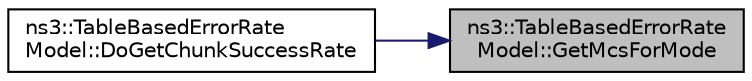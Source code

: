 digraph "ns3::TableBasedErrorRateModel::GetMcsForMode"
{
 // LATEX_PDF_SIZE
  edge [fontname="Helvetica",fontsize="10",labelfontname="Helvetica",labelfontsize="10"];
  node [fontname="Helvetica",fontsize="10",shape=record];
  rankdir="RL";
  Node1 [label="ns3::TableBasedErrorRate\lModel::GetMcsForMode",height=0.2,width=0.4,color="black", fillcolor="grey75", style="filled", fontcolor="black",tooltip="Utility function to convert WifiMode to an MCS value."];
  Node1 -> Node2 [dir="back",color="midnightblue",fontsize="10",style="solid",fontname="Helvetica"];
  Node2 [label="ns3::TableBasedErrorRate\lModel::DoGetChunkSuccessRate",height=0.2,width=0.4,color="black", fillcolor="white", style="filled",URL="$classns3_1_1_table_based_error_rate_model.html#a6da5db26a7aac978b54863478bd2c622",tooltip="A pure virtual method that must be implemented in the subclass."];
}
